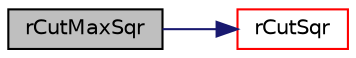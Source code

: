 digraph "rCutMaxSqr"
{
  bgcolor="transparent";
  edge [fontname="Helvetica",fontsize="10",labelfontname="Helvetica",labelfontsize="10"];
  node [fontname="Helvetica",fontsize="10",shape=record];
  rankdir="LR";
  Node25 [label="rCutMaxSqr",height=0.2,width=0.4,color="black", fillcolor="grey75", style="filled", fontcolor="black"];
  Node25 -> Node26 [color="midnightblue",fontsize="10",style="solid",fontname="Helvetica"];
  Node26 [label="rCutSqr",height=0.2,width=0.4,color="red",URL="$a25605.html#a6bf5e8f1afb1ec8fa2f794ca9c04b9de"];
}
